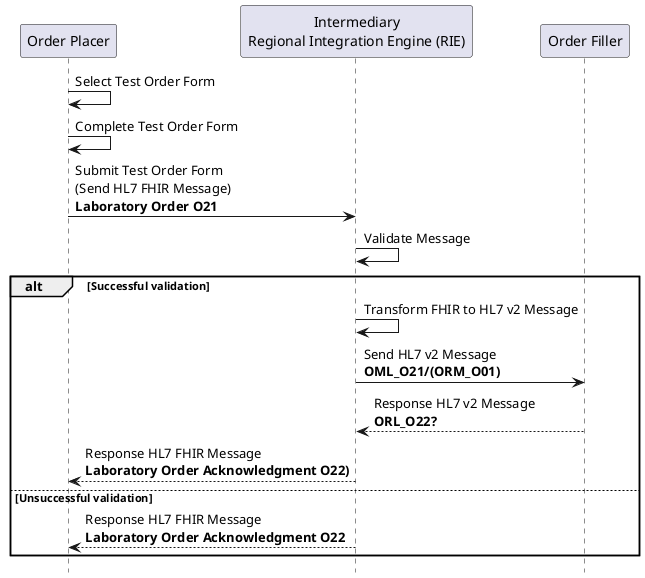 @startuml

hide footbox

participant "Order Placer" as EPR
participant "Intermediary\nRegional Integration Engine (RIE)" as TIE
participant "Order Filler" as LIMS

EPR -> EPR: Select Test Order Form
EPR -> EPR: Complete Test Order Form
EPR -> TIE: Submit Test Order Form\n(Send HL7 FHIR Message)\n**Laboratory Order O21**
TIE -> TIE: Validate Message

alt Successful validation
TIE -> TIE : Transform FHIR to HL7 v2 Message
TIE -> LIMS: Send HL7 v2 Message\n**OML_O21/(ORM_O01)**
LIMS --> TIE: Response HL7 v2 Message\n**ORL_O22?**
TIE --> EPR: Response HL7 FHIR Message\n**Laboratory Order Acknowledgment O22)**
else Unsuccessful validation
TIE --> EPR: Response HL7 FHIR Message\n**Laboratory Order Acknowledgment O22**
end

@enduml
